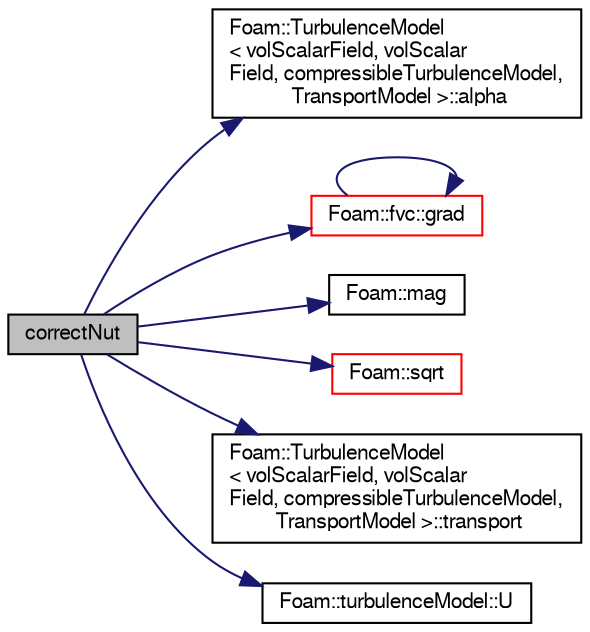 digraph "correctNut"
{
  bgcolor="transparent";
  edge [fontname="FreeSans",fontsize="10",labelfontname="FreeSans",labelfontsize="10"];
  node [fontname="FreeSans",fontsize="10",shape=record];
  rankdir="LR";
  Node62 [label="correctNut",height=0.2,width=0.4,color="black", fillcolor="grey75", style="filled", fontcolor="black"];
  Node62 -> Node63 [color="midnightblue",fontsize="10",style="solid",fontname="FreeSans"];
  Node63 [label="Foam::TurbulenceModel\l\< volScalarField, volScalar\lField, compressibleTurbulenceModel,\l TransportModel \>::alpha",height=0.2,width=0.4,color="black",URL="$a31310.html#a901ed302c090258c3b5c886336be45d1",tooltip="Access function to phase fraction. "];
  Node62 -> Node64 [color="midnightblue",fontsize="10",style="solid",fontname="FreeSans"];
  Node64 [label="Foam::fvc::grad",height=0.2,width=0.4,color="red",URL="$a21134.html#a7c00ec90ecc15ed3005255e42c52827a"];
  Node64 -> Node64 [color="midnightblue",fontsize="10",style="solid",fontname="FreeSans"];
  Node62 -> Node67 [color="midnightblue",fontsize="10",style="solid",fontname="FreeSans"];
  Node67 [label="Foam::mag",height=0.2,width=0.4,color="black",URL="$a21124.html#a929da2a3fdcf3dacbbe0487d3a330dae"];
  Node62 -> Node68 [color="midnightblue",fontsize="10",style="solid",fontname="FreeSans"];
  Node68 [label="Foam::sqrt",height=0.2,width=0.4,color="red",URL="$a21124.html#a8616bd62eebf2342a80222fecb1bda71"];
  Node62 -> Node73 [color="midnightblue",fontsize="10",style="solid",fontname="FreeSans"];
  Node73 [label="Foam::TurbulenceModel\l\< volScalarField, volScalar\lField, compressibleTurbulenceModel,\l TransportModel \>::transport",height=0.2,width=0.4,color="black",URL="$a31310.html#a882ad6ffc6216cd1027fa6cceaa41d9f",tooltip="Access function to incompressible transport model. "];
  Node62 -> Node74 [color="midnightblue",fontsize="10",style="solid",fontname="FreeSans"];
  Node74 [label="Foam::turbulenceModel::U",height=0.2,width=0.4,color="black",URL="$a31314.html#a536d168d7b335fe81f506f232b5b4872",tooltip="Access function to velocity field. "];
}
